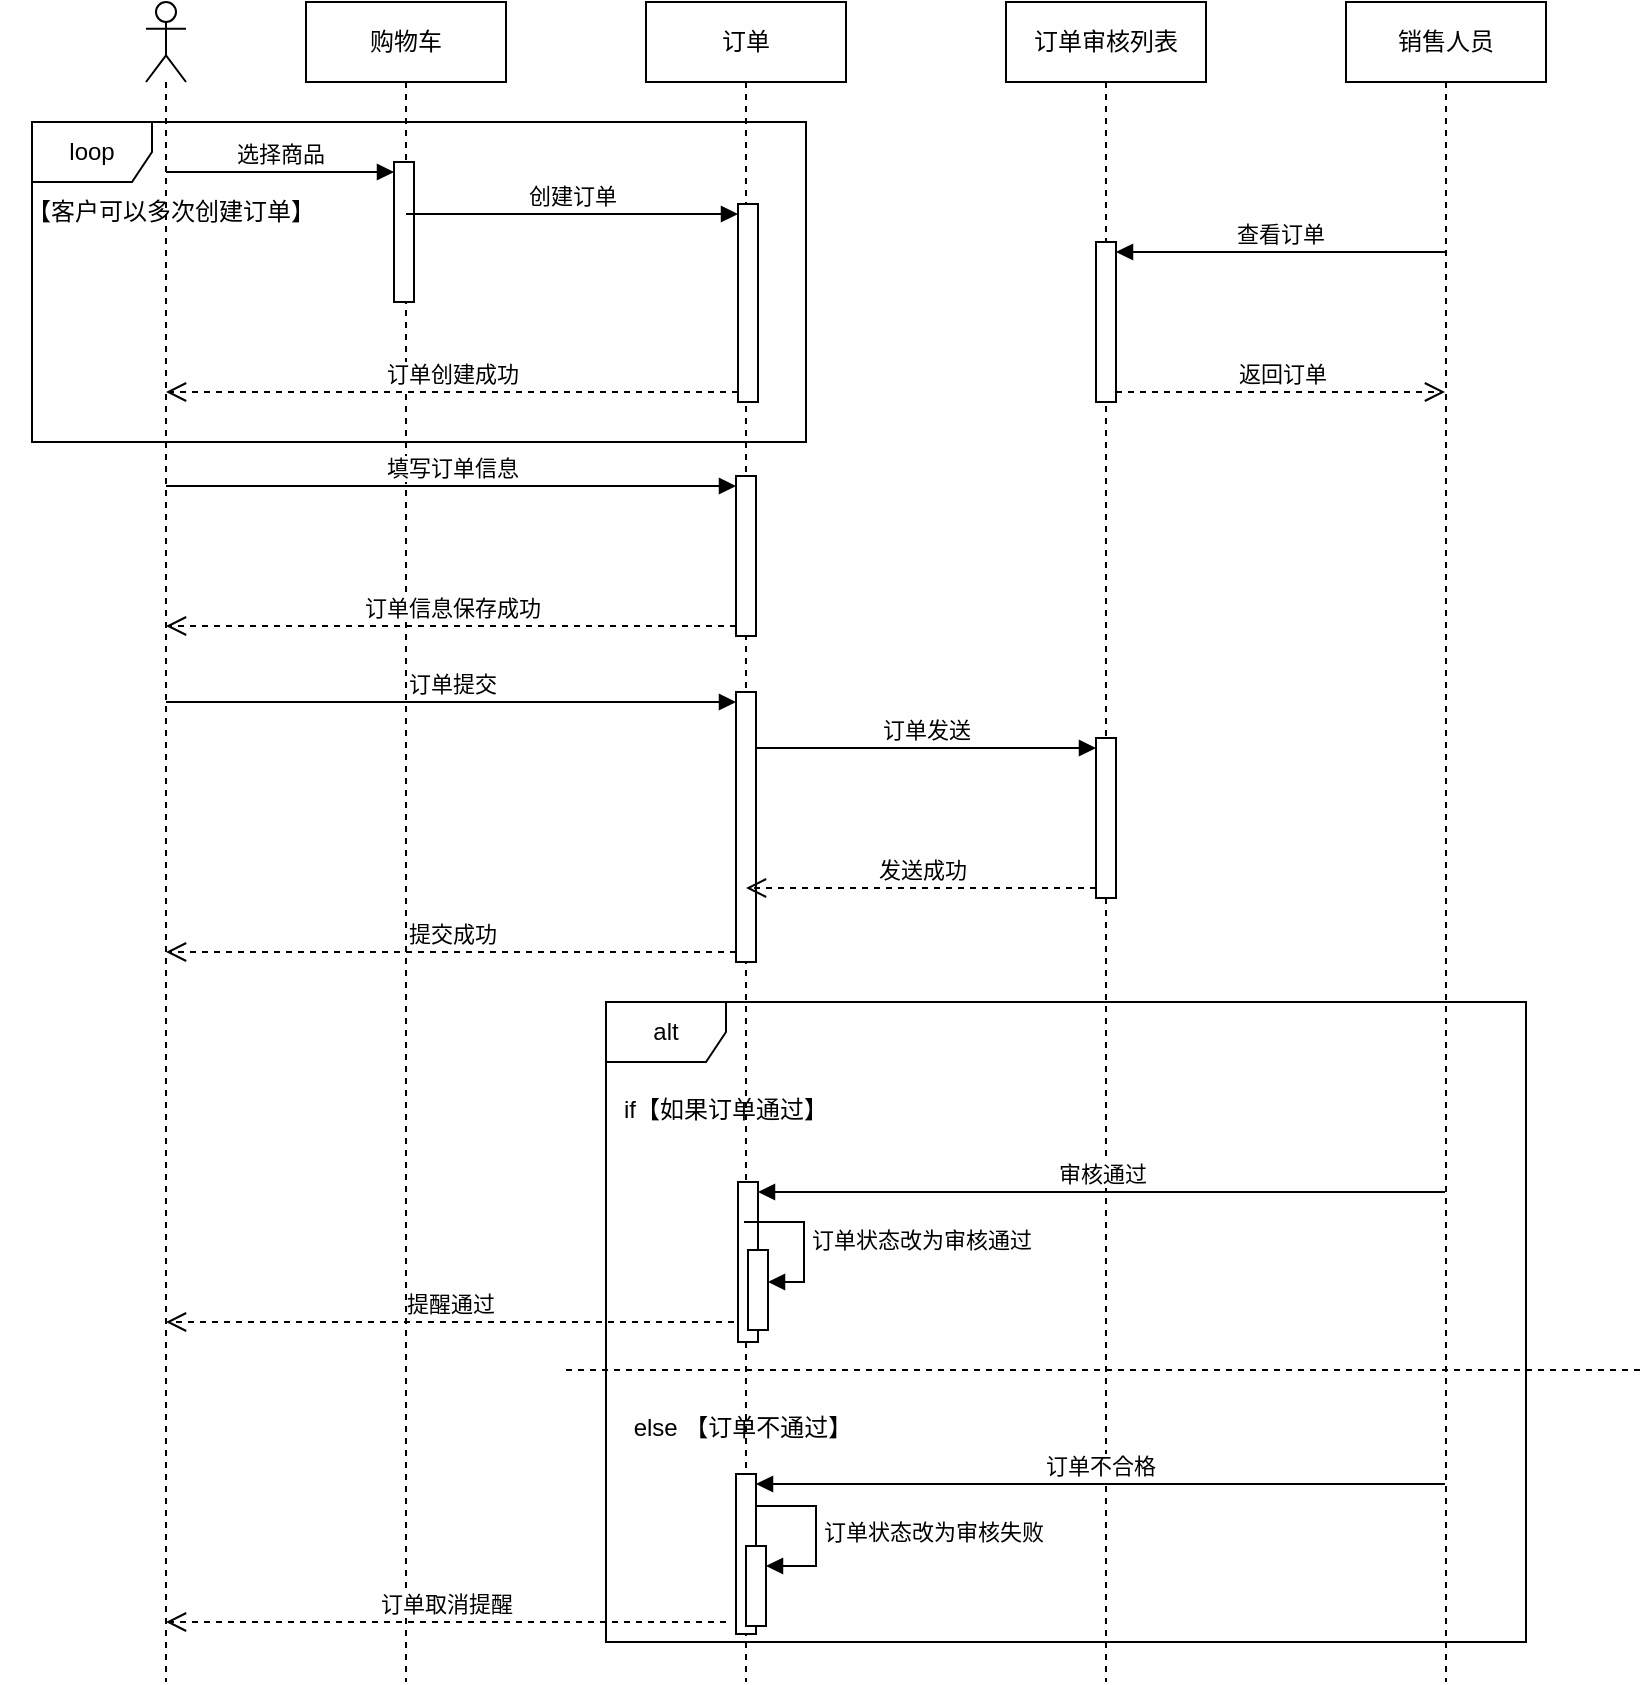 <mxfile version="22.0.4" type="github">
  <diagram name="第 1 页" id="gxdm-0aAgnOwsWH353nW">
    <mxGraphModel dx="909" dy="549" grid="1" gridSize="10" guides="1" tooltips="1" connect="1" arrows="1" fold="1" page="1" pageScale="1" pageWidth="827" pageHeight="1169" math="0" shadow="0">
      <root>
        <mxCell id="0" />
        <mxCell id="1" parent="0" />
        <mxCell id="CsIlmke54vW7xTLY1SJU-1" value="购物车" style="shape=umlLifeline;perimeter=lifelinePerimeter;whiteSpace=wrap;html=1;container=1;dropTarget=0;collapsible=0;recursiveResize=0;outlineConnect=0;portConstraint=eastwest;newEdgeStyle={&quot;curved&quot;:0,&quot;rounded&quot;:0};" vertex="1" parent="1">
          <mxGeometry x="200" y="160" width="100" height="840" as="geometry" />
        </mxCell>
        <mxCell id="CsIlmke54vW7xTLY1SJU-18" value="" style="html=1;points=[[0,0,0,0,5],[0,1,0,0,-5],[1,0,0,0,5],[1,1,0,0,-5]];perimeter=orthogonalPerimeter;outlineConnect=0;targetShapes=umlLifeline;portConstraint=eastwest;newEdgeStyle={&quot;curved&quot;:0,&quot;rounded&quot;:0};" vertex="1" parent="CsIlmke54vW7xTLY1SJU-1">
          <mxGeometry x="44" y="80" width="10" height="70" as="geometry" />
        </mxCell>
        <mxCell id="CsIlmke54vW7xTLY1SJU-2" value="" style="shape=umlLifeline;perimeter=lifelinePerimeter;whiteSpace=wrap;html=1;container=1;dropTarget=0;collapsible=0;recursiveResize=0;outlineConnect=0;portConstraint=eastwest;newEdgeStyle={&quot;curved&quot;:0,&quot;rounded&quot;:0};participant=umlActor;" vertex="1" parent="1">
          <mxGeometry x="120" y="160" width="20" height="840" as="geometry" />
        </mxCell>
        <mxCell id="CsIlmke54vW7xTLY1SJU-3" value="订单" style="shape=umlLifeline;perimeter=lifelinePerimeter;whiteSpace=wrap;html=1;container=1;dropTarget=0;collapsible=0;recursiveResize=0;outlineConnect=0;portConstraint=eastwest;newEdgeStyle={&quot;curved&quot;:0,&quot;rounded&quot;:0};" vertex="1" parent="1">
          <mxGeometry x="370" y="160" width="100" height="840" as="geometry" />
        </mxCell>
        <mxCell id="CsIlmke54vW7xTLY1SJU-21" value="" style="html=1;points=[[0,0,0,0,5],[0,1,0,0,-5],[1,0,0,0,5],[1,1,0,0,-5]];perimeter=orthogonalPerimeter;outlineConnect=0;targetShapes=umlLifeline;portConstraint=eastwest;newEdgeStyle={&quot;curved&quot;:0,&quot;rounded&quot;:0};" vertex="1" parent="CsIlmke54vW7xTLY1SJU-3">
          <mxGeometry x="46" y="101" width="10" height="99" as="geometry" />
        </mxCell>
        <mxCell id="CsIlmke54vW7xTLY1SJU-26" value="" style="html=1;points=[[0,0,0,0,5],[0,1,0,0,-5],[1,0,0,0,5],[1,1,0,0,-5]];perimeter=orthogonalPerimeter;outlineConnect=0;targetShapes=umlLifeline;portConstraint=eastwest;newEdgeStyle={&quot;curved&quot;:0,&quot;rounded&quot;:0};" vertex="1" parent="CsIlmke54vW7xTLY1SJU-3">
          <mxGeometry x="45" y="237" width="10" height="80" as="geometry" />
        </mxCell>
        <mxCell id="CsIlmke54vW7xTLY1SJU-29" value="" style="html=1;points=[[0,0,0,0,5],[0,1,0,0,-5],[1,0,0,0,5],[1,1,0,0,-5]];perimeter=orthogonalPerimeter;outlineConnect=0;targetShapes=umlLifeline;portConstraint=eastwest;newEdgeStyle={&quot;curved&quot;:0,&quot;rounded&quot;:0};" vertex="1" parent="CsIlmke54vW7xTLY1SJU-3">
          <mxGeometry x="45" y="345" width="10" height="135" as="geometry" />
        </mxCell>
        <mxCell id="CsIlmke54vW7xTLY1SJU-40" value="" style="html=1;points=[[0,0,0,0,5],[0,1,0,0,-5],[1,0,0,0,5],[1,1,0,0,-5]];perimeter=orthogonalPerimeter;outlineConnect=0;targetShapes=umlLifeline;portConstraint=eastwest;newEdgeStyle={&quot;curved&quot;:0,&quot;rounded&quot;:0};" vertex="1" parent="CsIlmke54vW7xTLY1SJU-3">
          <mxGeometry x="46" y="590" width="10" height="80" as="geometry" />
        </mxCell>
        <mxCell id="CsIlmke54vW7xTLY1SJU-4" value="订单审核列表" style="shape=umlLifeline;perimeter=lifelinePerimeter;whiteSpace=wrap;html=1;container=1;dropTarget=0;collapsible=0;recursiveResize=0;outlineConnect=0;portConstraint=eastwest;newEdgeStyle={&quot;curved&quot;:0,&quot;rounded&quot;:0};" vertex="1" parent="1">
          <mxGeometry x="550" y="160" width="100" height="840" as="geometry" />
        </mxCell>
        <mxCell id="CsIlmke54vW7xTLY1SJU-32" value="" style="html=1;points=[[0,0,0,0,5],[0,1,0,0,-5],[1,0,0,0,5],[1,1,0,0,-5]];perimeter=orthogonalPerimeter;outlineConnect=0;targetShapes=umlLifeline;portConstraint=eastwest;newEdgeStyle={&quot;curved&quot;:0,&quot;rounded&quot;:0};" vertex="1" parent="CsIlmke54vW7xTLY1SJU-4">
          <mxGeometry x="45" y="368" width="10" height="80" as="geometry" />
        </mxCell>
        <mxCell id="CsIlmke54vW7xTLY1SJU-35" value="" style="html=1;points=[[0,0,0,0,5],[0,1,0,0,-5],[1,0,0,0,5],[1,1,0,0,-5]];perimeter=orthogonalPerimeter;outlineConnect=0;targetShapes=umlLifeline;portConstraint=eastwest;newEdgeStyle={&quot;curved&quot;:0,&quot;rounded&quot;:0};" vertex="1" parent="CsIlmke54vW7xTLY1SJU-4">
          <mxGeometry x="45" y="120" width="10" height="80" as="geometry" />
        </mxCell>
        <mxCell id="CsIlmke54vW7xTLY1SJU-5" value="销售人员" style="shape=umlLifeline;perimeter=lifelinePerimeter;whiteSpace=wrap;html=1;container=1;dropTarget=0;collapsible=0;recursiveResize=0;outlineConnect=0;portConstraint=eastwest;newEdgeStyle={&quot;curved&quot;:0,&quot;rounded&quot;:0};" vertex="1" parent="1">
          <mxGeometry x="720" y="160" width="100" height="840" as="geometry" />
        </mxCell>
        <mxCell id="CsIlmke54vW7xTLY1SJU-19" value="选择商品" style="html=1;verticalAlign=bottom;endArrow=block;curved=0;rounded=0;entryX=0;entryY=0;entryDx=0;entryDy=5;" edge="1" target="CsIlmke54vW7xTLY1SJU-18" parent="1" source="CsIlmke54vW7xTLY1SJU-2">
          <mxGeometry relative="1" as="geometry">
            <mxPoint x="174" y="245" as="sourcePoint" />
          </mxGeometry>
        </mxCell>
        <mxCell id="CsIlmke54vW7xTLY1SJU-22" value="创建订单" style="html=1;verticalAlign=bottom;endArrow=block;curved=0;rounded=0;entryX=0;entryY=0;entryDx=0;entryDy=5;" edge="1" target="CsIlmke54vW7xTLY1SJU-21" parent="1" source="CsIlmke54vW7xTLY1SJU-1">
          <mxGeometry relative="1" as="geometry">
            <mxPoint x="346" y="266" as="sourcePoint" />
          </mxGeometry>
        </mxCell>
        <mxCell id="CsIlmke54vW7xTLY1SJU-23" value="订单创建成功" style="html=1;verticalAlign=bottom;endArrow=open;dashed=1;endSize=8;curved=0;rounded=0;exitX=0;exitY=1;exitDx=0;exitDy=-5;" edge="1" source="CsIlmke54vW7xTLY1SJU-21" parent="1" target="CsIlmke54vW7xTLY1SJU-2">
          <mxGeometry relative="1" as="geometry">
            <mxPoint x="346" y="336" as="targetPoint" />
          </mxGeometry>
        </mxCell>
        <mxCell id="CsIlmke54vW7xTLY1SJU-27" value="填写订单信息" style="html=1;verticalAlign=bottom;endArrow=block;curved=0;rounded=0;entryX=0;entryY=0;entryDx=0;entryDy=5;" edge="1" target="CsIlmke54vW7xTLY1SJU-26" parent="1" source="CsIlmke54vW7xTLY1SJU-2">
          <mxGeometry relative="1" as="geometry">
            <mxPoint x="345" y="402" as="sourcePoint" />
          </mxGeometry>
        </mxCell>
        <mxCell id="CsIlmke54vW7xTLY1SJU-28" value="订单信息保存成功" style="html=1;verticalAlign=bottom;endArrow=open;dashed=1;endSize=8;curved=0;rounded=0;exitX=0;exitY=1;exitDx=0;exitDy=-5;" edge="1" source="CsIlmke54vW7xTLY1SJU-26" parent="1" target="CsIlmke54vW7xTLY1SJU-2">
          <mxGeometry relative="1" as="geometry">
            <mxPoint x="345" y="472" as="targetPoint" />
          </mxGeometry>
        </mxCell>
        <mxCell id="CsIlmke54vW7xTLY1SJU-30" value="订单提交" style="html=1;verticalAlign=bottom;endArrow=block;curved=0;rounded=0;entryX=0;entryY=0;entryDx=0;entryDy=5;" edge="1" target="CsIlmke54vW7xTLY1SJU-29" parent="1" source="CsIlmke54vW7xTLY1SJU-2">
          <mxGeometry relative="1" as="geometry">
            <mxPoint x="345" y="510" as="sourcePoint" />
          </mxGeometry>
        </mxCell>
        <mxCell id="CsIlmke54vW7xTLY1SJU-31" value="提交成功" style="html=1;verticalAlign=bottom;endArrow=open;dashed=1;endSize=8;curved=0;rounded=0;exitX=0;exitY=1;exitDx=0;exitDy=-5;" edge="1" source="CsIlmke54vW7xTLY1SJU-29" parent="1" target="CsIlmke54vW7xTLY1SJU-2">
          <mxGeometry relative="1" as="geometry">
            <mxPoint x="345" y="580" as="targetPoint" />
          </mxGeometry>
        </mxCell>
        <mxCell id="CsIlmke54vW7xTLY1SJU-33" value="订单发送" style="html=1;verticalAlign=bottom;endArrow=block;curved=0;rounded=0;entryX=0;entryY=0;entryDx=0;entryDy=5;" edge="1" target="CsIlmke54vW7xTLY1SJU-32" parent="1" source="CsIlmke54vW7xTLY1SJU-29">
          <mxGeometry relative="1" as="geometry">
            <mxPoint x="525" y="533" as="sourcePoint" />
          </mxGeometry>
        </mxCell>
        <mxCell id="CsIlmke54vW7xTLY1SJU-34" value="发送成功" style="html=1;verticalAlign=bottom;endArrow=open;dashed=1;endSize=8;curved=0;rounded=0;exitX=0;exitY=1;exitDx=0;exitDy=-5;" edge="1" source="CsIlmke54vW7xTLY1SJU-32" parent="1" target="CsIlmke54vW7xTLY1SJU-3">
          <mxGeometry relative="1" as="geometry">
            <mxPoint x="525" y="603" as="targetPoint" />
          </mxGeometry>
        </mxCell>
        <mxCell id="CsIlmke54vW7xTLY1SJU-36" value="查看订单" style="html=1;verticalAlign=bottom;endArrow=block;curved=0;rounded=0;entryX=1;entryY=0;entryDx=0;entryDy=5;" edge="1" target="CsIlmke54vW7xTLY1SJU-35" parent="1" source="CsIlmke54vW7xTLY1SJU-5">
          <mxGeometry relative="1" as="geometry">
            <mxPoint x="675" y="255" as="sourcePoint" />
          </mxGeometry>
        </mxCell>
        <mxCell id="CsIlmke54vW7xTLY1SJU-37" value="返回订单" style="html=1;verticalAlign=bottom;endArrow=open;dashed=1;endSize=8;curved=0;rounded=0;exitX=1;exitY=1;exitDx=0;exitDy=-5;" edge="1" source="CsIlmke54vW7xTLY1SJU-35" parent="1" target="CsIlmke54vW7xTLY1SJU-5">
          <mxGeometry relative="1" as="geometry">
            <mxPoint x="675" y="325" as="targetPoint" />
          </mxGeometry>
        </mxCell>
        <mxCell id="CsIlmke54vW7xTLY1SJU-38" value="alt" style="shape=umlFrame;whiteSpace=wrap;html=1;pointerEvents=0;" vertex="1" parent="1">
          <mxGeometry x="350" y="660" width="460" height="320" as="geometry" />
        </mxCell>
        <mxCell id="CsIlmke54vW7xTLY1SJU-39" value="if【如果订单通过】" style="text;align=center;verticalAlign=middle;resizable=0;points=[];autosize=1;strokeColor=none;fillColor=none;" vertex="1" parent="1">
          <mxGeometry x="345" y="698" width="130" height="30" as="geometry" />
        </mxCell>
        <mxCell id="CsIlmke54vW7xTLY1SJU-41" value="审核通过" style="html=1;verticalAlign=bottom;endArrow=block;curved=0;rounded=0;entryX=1;entryY=0;entryDx=0;entryDy=5;" edge="1" target="CsIlmke54vW7xTLY1SJU-40" parent="1" source="CsIlmke54vW7xTLY1SJU-5">
          <mxGeometry relative="1" as="geometry">
            <mxPoint x="496" y="755" as="sourcePoint" />
          </mxGeometry>
        </mxCell>
        <mxCell id="CsIlmke54vW7xTLY1SJU-43" value="提醒通过" style="html=1;verticalAlign=bottom;endArrow=open;dashed=1;endSize=8;curved=0;rounded=0;" edge="1" parent="1" target="CsIlmke54vW7xTLY1SJU-2">
          <mxGeometry relative="1" as="geometry">
            <mxPoint x="414" y="820" as="sourcePoint" />
            <mxPoint x="334" y="820" as="targetPoint" />
          </mxGeometry>
        </mxCell>
        <mxCell id="CsIlmke54vW7xTLY1SJU-44" value="" style="line;strokeWidth=1;fillColor=#2156f2;align=left;verticalAlign=middle;spacingTop=-1;spacingLeft=3;spacingRight=3;rotatable=0;labelPosition=right;points=[];portConstraint=eastwest;strokeColor=inherit;dashed=1;fontColor=#933434;labelBackgroundColor=#ce7373;" vertex="1" parent="1">
          <mxGeometry x="330" y="840" width="540" height="8" as="geometry" />
        </mxCell>
        <mxCell id="CsIlmke54vW7xTLY1SJU-45" value="else 【订单不通过】" style="text;html=1;align=center;verticalAlign=middle;resizable=0;points=[];autosize=1;strokeColor=none;fillColor=none;" vertex="1" parent="1">
          <mxGeometry x="353" y="858" width="130" height="30" as="geometry" />
        </mxCell>
        <mxCell id="CsIlmke54vW7xTLY1SJU-46" value="" style="html=1;points=[[0,0,0,0,5],[0,1,0,0,-5],[1,0,0,0,5],[1,1,0,0,-5]];perimeter=orthogonalPerimeter;outlineConnect=0;targetShapes=umlLifeline;portConstraint=eastwest;newEdgeStyle={&quot;curved&quot;:0,&quot;rounded&quot;:0};" vertex="1" parent="1">
          <mxGeometry x="415" y="896" width="10" height="80" as="geometry" />
        </mxCell>
        <mxCell id="CsIlmke54vW7xTLY1SJU-47" value="订单不合格" style="html=1;verticalAlign=bottom;endArrow=block;curved=0;rounded=0;entryX=1;entryY=0;entryDx=0;entryDy=5;" edge="1" target="CsIlmke54vW7xTLY1SJU-46" parent="1" source="CsIlmke54vW7xTLY1SJU-5">
          <mxGeometry relative="1" as="geometry">
            <mxPoint x="495" y="901" as="sourcePoint" />
          </mxGeometry>
        </mxCell>
        <mxCell id="CsIlmke54vW7xTLY1SJU-48" value="订单取消提醒" style="html=1;verticalAlign=bottom;endArrow=open;dashed=1;endSize=8;curved=0;rounded=0;" edge="1" parent="1" target="CsIlmke54vW7xTLY1SJU-2">
          <mxGeometry relative="1" as="geometry">
            <mxPoint x="140" y="970" as="targetPoint" />
            <mxPoint x="410" y="970" as="sourcePoint" />
          </mxGeometry>
        </mxCell>
        <mxCell id="CsIlmke54vW7xTLY1SJU-49" value="loop" style="shape=umlFrame;whiteSpace=wrap;html=1;pointerEvents=0;" vertex="1" parent="1">
          <mxGeometry x="63" y="220" width="387" height="160" as="geometry" />
        </mxCell>
        <mxCell id="CsIlmke54vW7xTLY1SJU-50" value="" style="html=1;points=[[0,0,0,0,5],[0,1,0,0,-5],[1,0,0,0,5],[1,1,0,0,-5]];perimeter=orthogonalPerimeter;outlineConnect=0;targetShapes=umlLifeline;portConstraint=eastwest;newEdgeStyle={&quot;curved&quot;:0,&quot;rounded&quot;:0};" vertex="1" parent="1">
          <mxGeometry x="421" y="784" width="10" height="40" as="geometry" />
        </mxCell>
        <mxCell id="CsIlmke54vW7xTLY1SJU-51" value="订单状态改为审核通过" style="html=1;align=left;spacingLeft=2;endArrow=block;rounded=0;edgeStyle=orthogonalEdgeStyle;curved=0;rounded=0;" edge="1" target="CsIlmke54vW7xTLY1SJU-50" parent="1">
          <mxGeometry relative="1" as="geometry">
            <mxPoint x="419" y="770" as="sourcePoint" />
            <Array as="points">
              <mxPoint x="449" y="800" />
            </Array>
          </mxGeometry>
        </mxCell>
        <mxCell id="CsIlmke54vW7xTLY1SJU-52" value="" style="html=1;points=[[0,0,0,0,5],[0,1,0,0,-5],[1,0,0,0,5],[1,1,0,0,-5]];perimeter=orthogonalPerimeter;outlineConnect=0;targetShapes=umlLifeline;portConstraint=eastwest;newEdgeStyle={&quot;curved&quot;:0,&quot;rounded&quot;:0};" vertex="1" parent="1">
          <mxGeometry x="420" y="932" width="10" height="40" as="geometry" />
        </mxCell>
        <mxCell id="CsIlmke54vW7xTLY1SJU-53" value="订单状态改为审核失败" style="html=1;align=left;spacingLeft=2;endArrow=block;rounded=0;edgeStyle=orthogonalEdgeStyle;curved=0;rounded=0;" edge="1" target="CsIlmke54vW7xTLY1SJU-52" parent="1">
          <mxGeometry relative="1" as="geometry">
            <mxPoint x="425" y="912" as="sourcePoint" />
            <Array as="points">
              <mxPoint x="455" y="942" />
            </Array>
          </mxGeometry>
        </mxCell>
        <mxCell id="CsIlmke54vW7xTLY1SJU-54" value="【客户可以多次创建订单】" style="text;html=1;align=center;verticalAlign=middle;resizable=0;points=[];autosize=1;strokeColor=none;fillColor=none;" vertex="1" parent="1">
          <mxGeometry x="47" y="250" width="170" height="30" as="geometry" />
        </mxCell>
      </root>
    </mxGraphModel>
  </diagram>
</mxfile>
